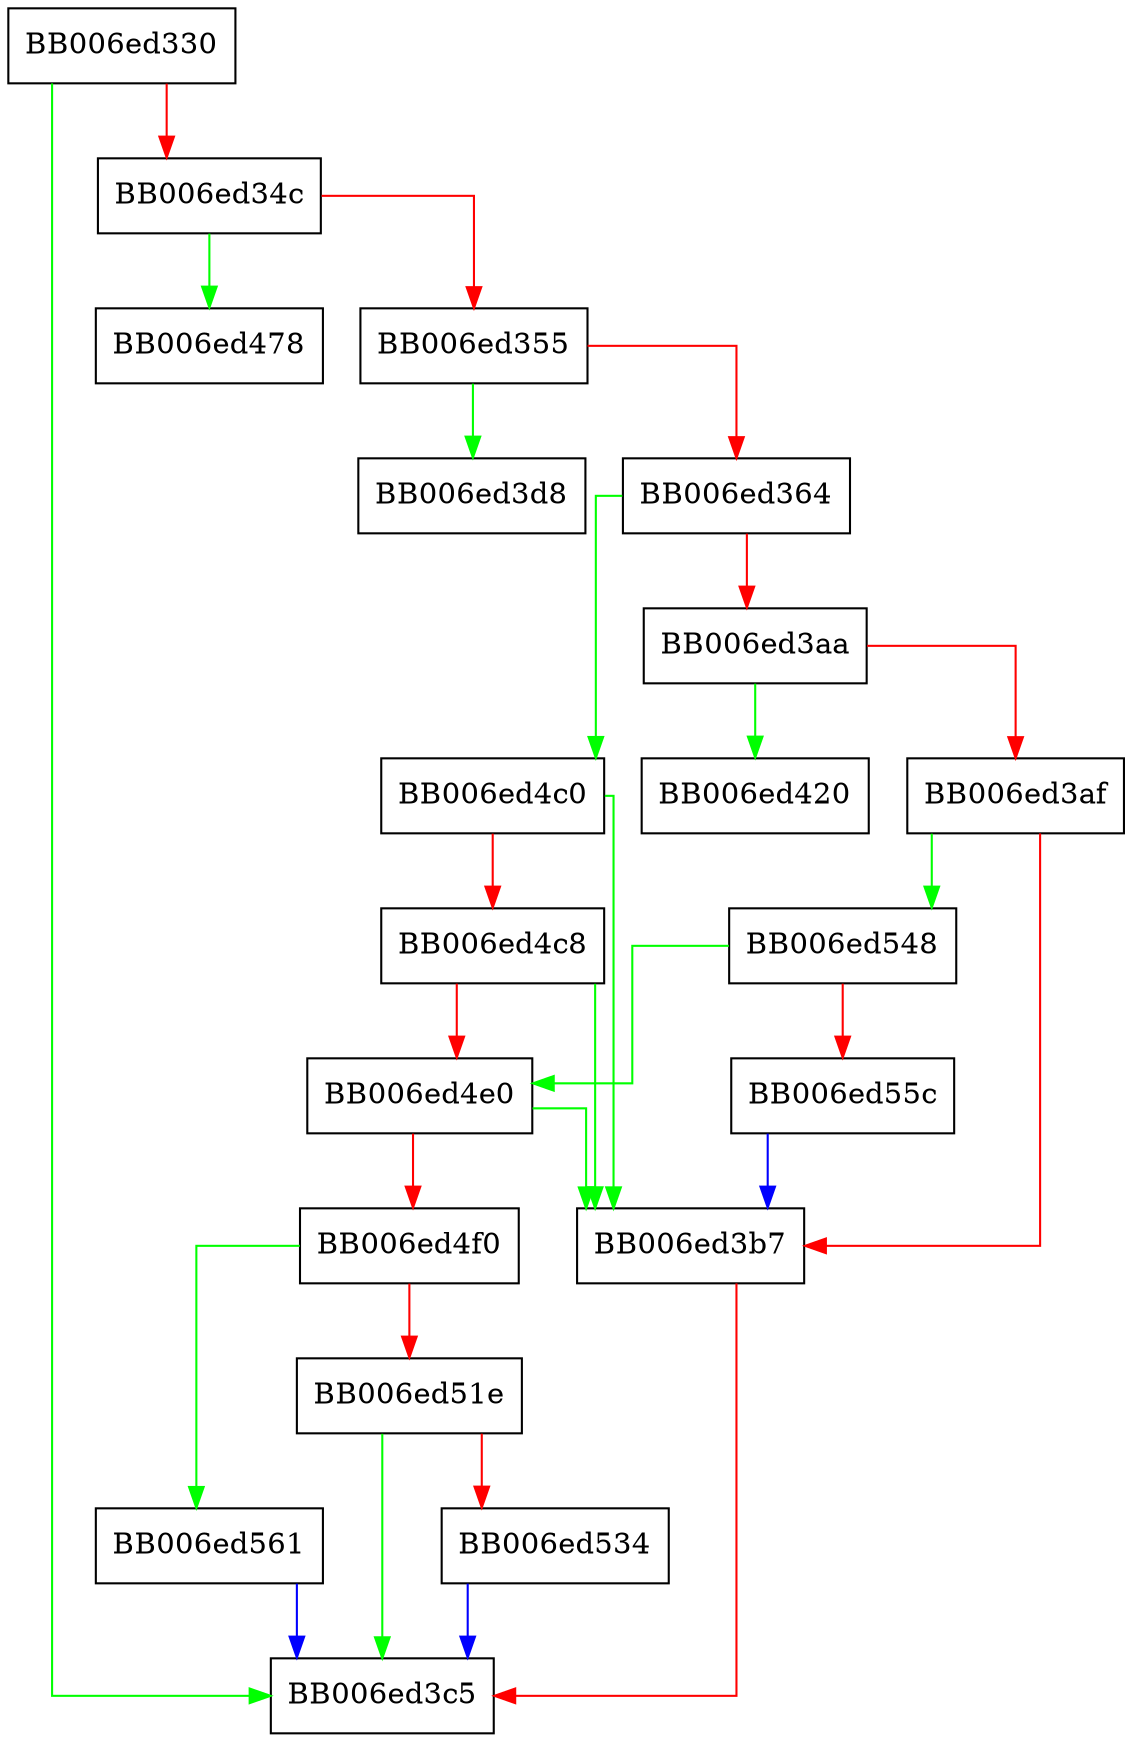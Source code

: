 digraph eddsa_signverify_init {
  node [shape="box"];
  graph [splines=ortho];
  BB006ed330 -> BB006ed3c5 [color="green"];
  BB006ed330 -> BB006ed34c [color="red"];
  BB006ed34c -> BB006ed478 [color="green"];
  BB006ed34c -> BB006ed355 [color="red"];
  BB006ed355 -> BB006ed3d8 [color="green"];
  BB006ed355 -> BB006ed364 [color="red"];
  BB006ed364 -> BB006ed4c0 [color="green"];
  BB006ed364 -> BB006ed3aa [color="red"];
  BB006ed3aa -> BB006ed420 [color="green"];
  BB006ed3aa -> BB006ed3af [color="red"];
  BB006ed3af -> BB006ed548 [color="green"];
  BB006ed3af -> BB006ed3b7 [color="red"];
  BB006ed3b7 -> BB006ed3c5 [color="red"];
  BB006ed4c0 -> BB006ed3b7 [color="green"];
  BB006ed4c0 -> BB006ed4c8 [color="red"];
  BB006ed4c8 -> BB006ed3b7 [color="green"];
  BB006ed4c8 -> BB006ed4e0 [color="red"];
  BB006ed4e0 -> BB006ed3b7 [color="green"];
  BB006ed4e0 -> BB006ed4f0 [color="red"];
  BB006ed4f0 -> BB006ed561 [color="green"];
  BB006ed4f0 -> BB006ed51e [color="red"];
  BB006ed51e -> BB006ed3c5 [color="green"];
  BB006ed51e -> BB006ed534 [color="red"];
  BB006ed534 -> BB006ed3c5 [color="blue"];
  BB006ed548 -> BB006ed4e0 [color="green"];
  BB006ed548 -> BB006ed55c [color="red"];
  BB006ed55c -> BB006ed3b7 [color="blue"];
  BB006ed561 -> BB006ed3c5 [color="blue"];
}